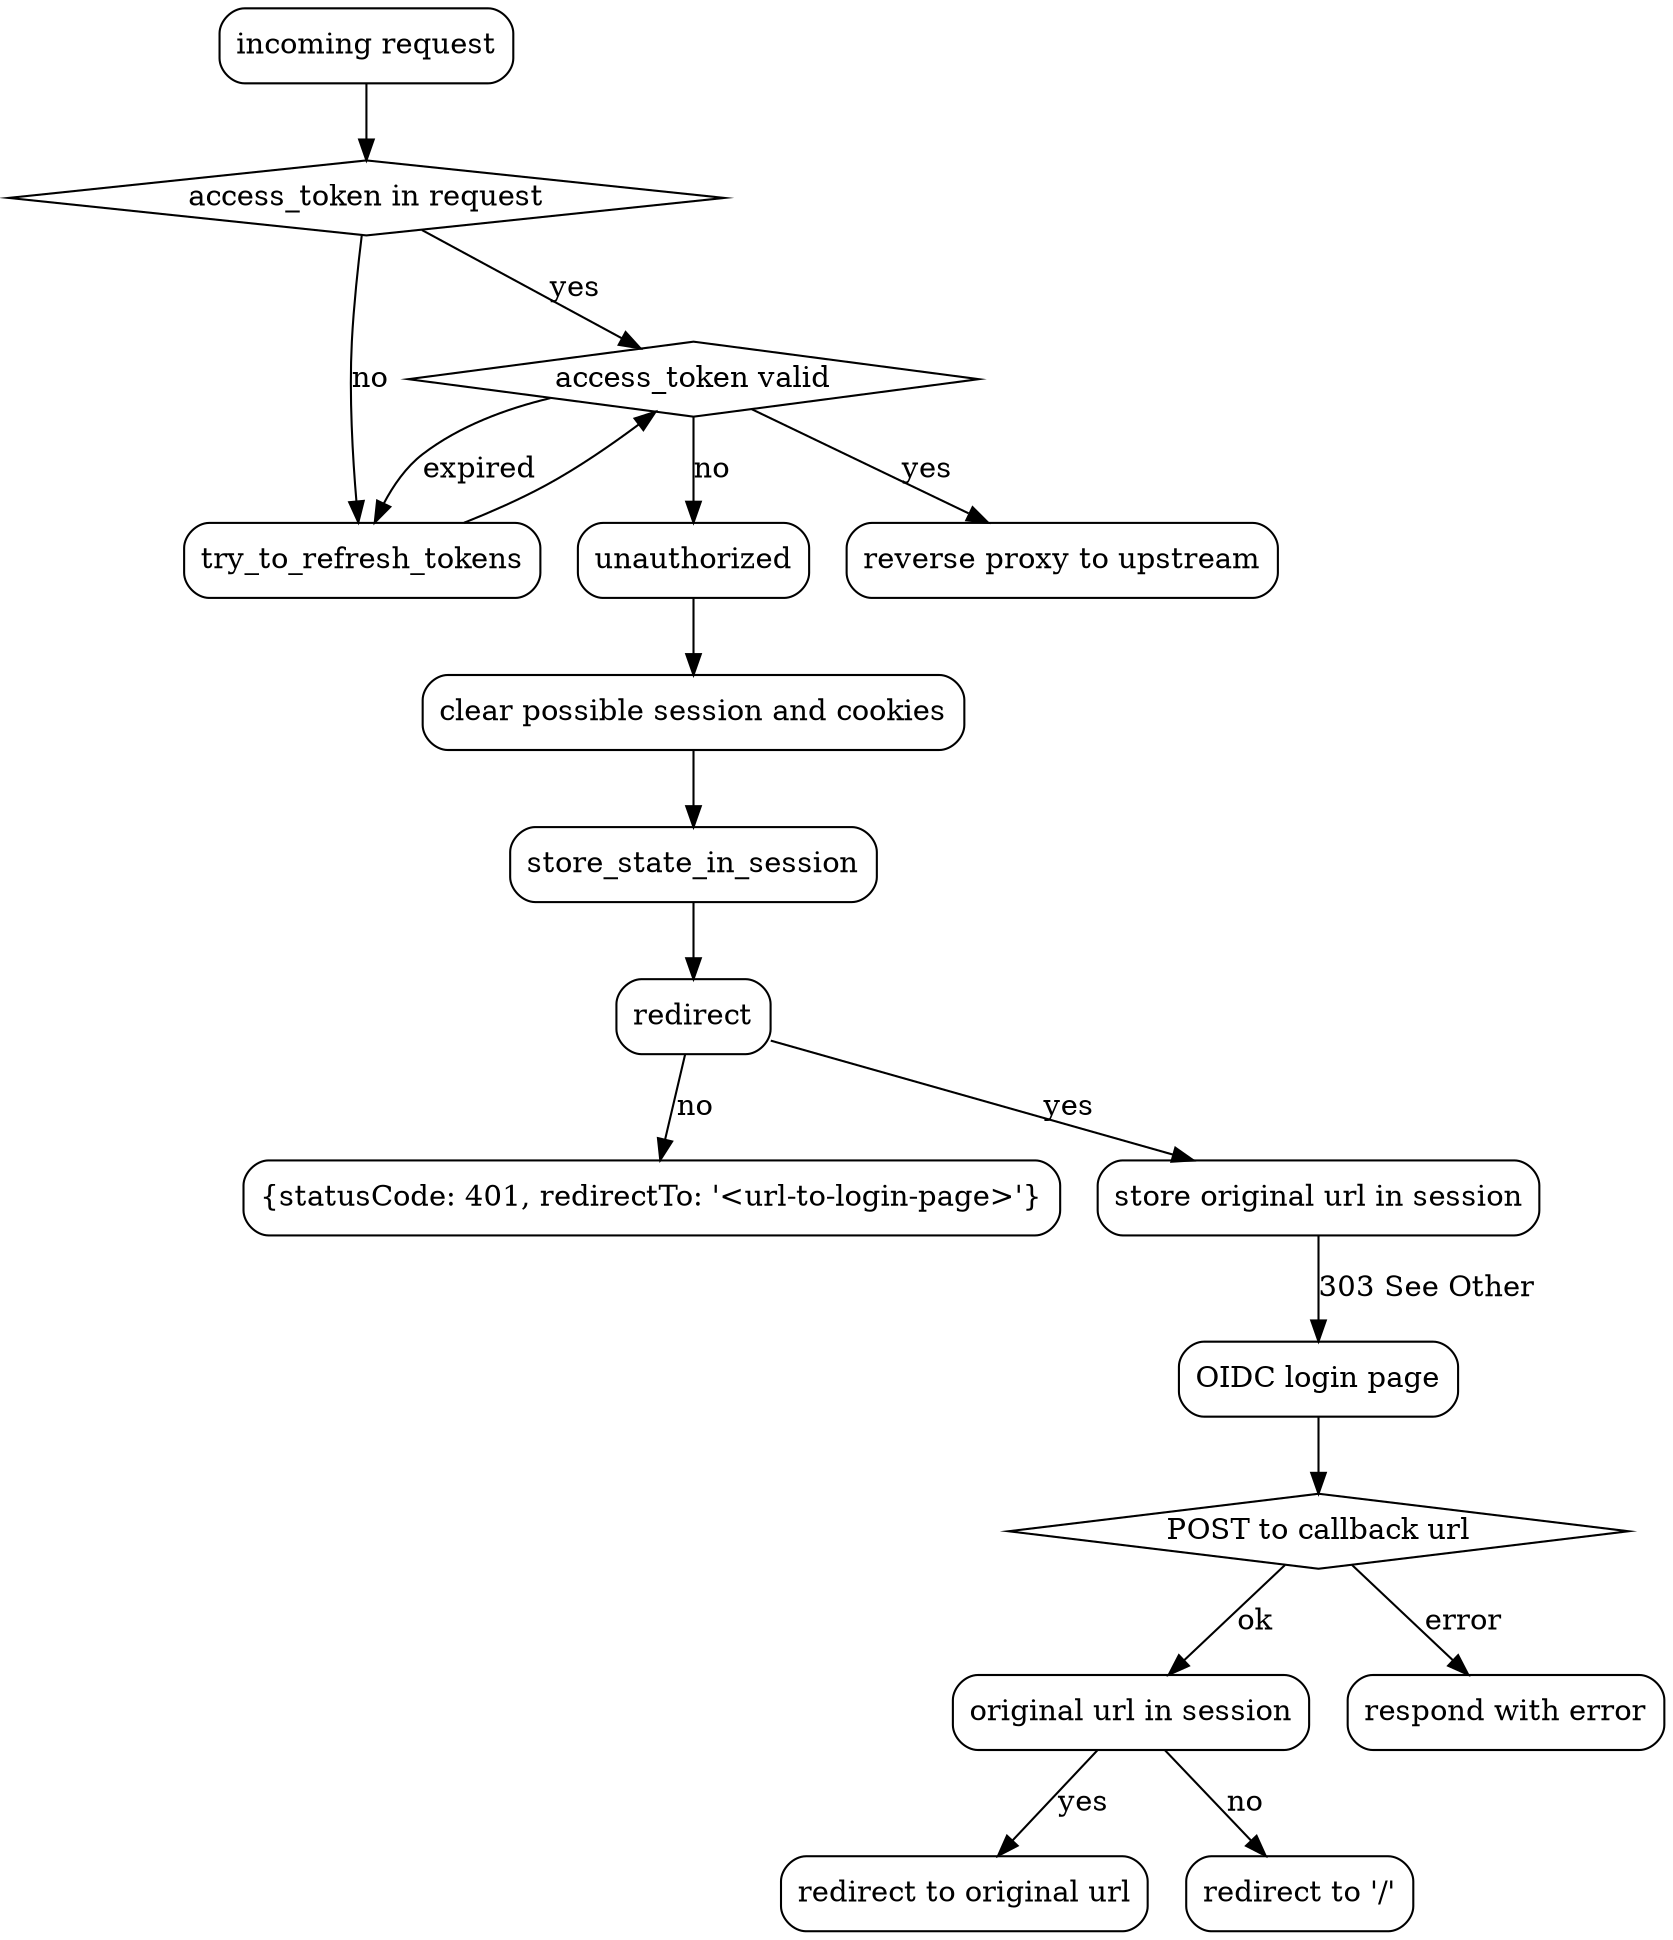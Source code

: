 digraph {
    node [shape="box", style=rounded]

    start[label="incoming request"];
    access_token_exists[shape="diamond", style=solid, label="access_token in request"]
    access_token_valid[shape="diamond", style=solid, label="access_token valid"]
//    unauthorized[shape="diamond", style=solid]
    callback[shape="diamond", style=solid, label="POST to callback url"]

    oidc_provider[label="OIDC login page"]
    error_response[label="{statusCode: 401, redirectTo: '<url-to-login-page>'}"]
    cleanup[label="clear possible session and cookies"]
    store_original_url[label="store original url in session"]
    original_url_in_session[label="original url in session"]
    redirect_to_original_url[label="redirect to original url"]
    redirect_to_root[label="redirect to '/'"]
    redirect_to_error[label="respond with error"]
    upstream[label="reverse proxy to upstream"]

    // -------------- START --------------
    start -> access_token_exists;
    // -------------- START --------------

    // -------------- ACCESS TOKEN VALIDATION --------------
    access_token_exists -> try_to_refresh_tokens[label="no"];
    try_to_refresh_tokens -> access_token_valid

    access_token_exists -> access_token_valid[label="yes"];
    access_token_valid -> try_to_refresh_tokens[label="expired"]
    access_token_valid -> unauthorized[label="no"]

    access_token_valid -> upstream[label="yes"]
    // -------------- ACCESS TOKEN VALIDATION --------------



    // -------------- UNAUTHORIZED --------------
    unauthorized -> cleanup
    cleanup -> store_state_in_session
    store_state_in_session -> redirect
    redirect -> error_response[label="no"]

    redirect -> store_original_url[label="yes"]
    store_original_url -> oidc_provider[label="303 See Other"]
    // -------------- UNAUTHORIZED --------------




    //    cleanup -> unauthorized


//    unauthorized -> error_response[label="401 Forbidden"]




    // -------------- LOGIN PAGE --------------
    oidc_provider -> callback
    callback -> redirect_to_error[label="error"]

    callback -> original_url_in_session[label="ok"]
    original_url_in_session -> redirect_to_root[label="no"]
    original_url_in_session -> redirect_to_original_url[label="yes"]
    // -------------- LOGIN PAGE --------------
}